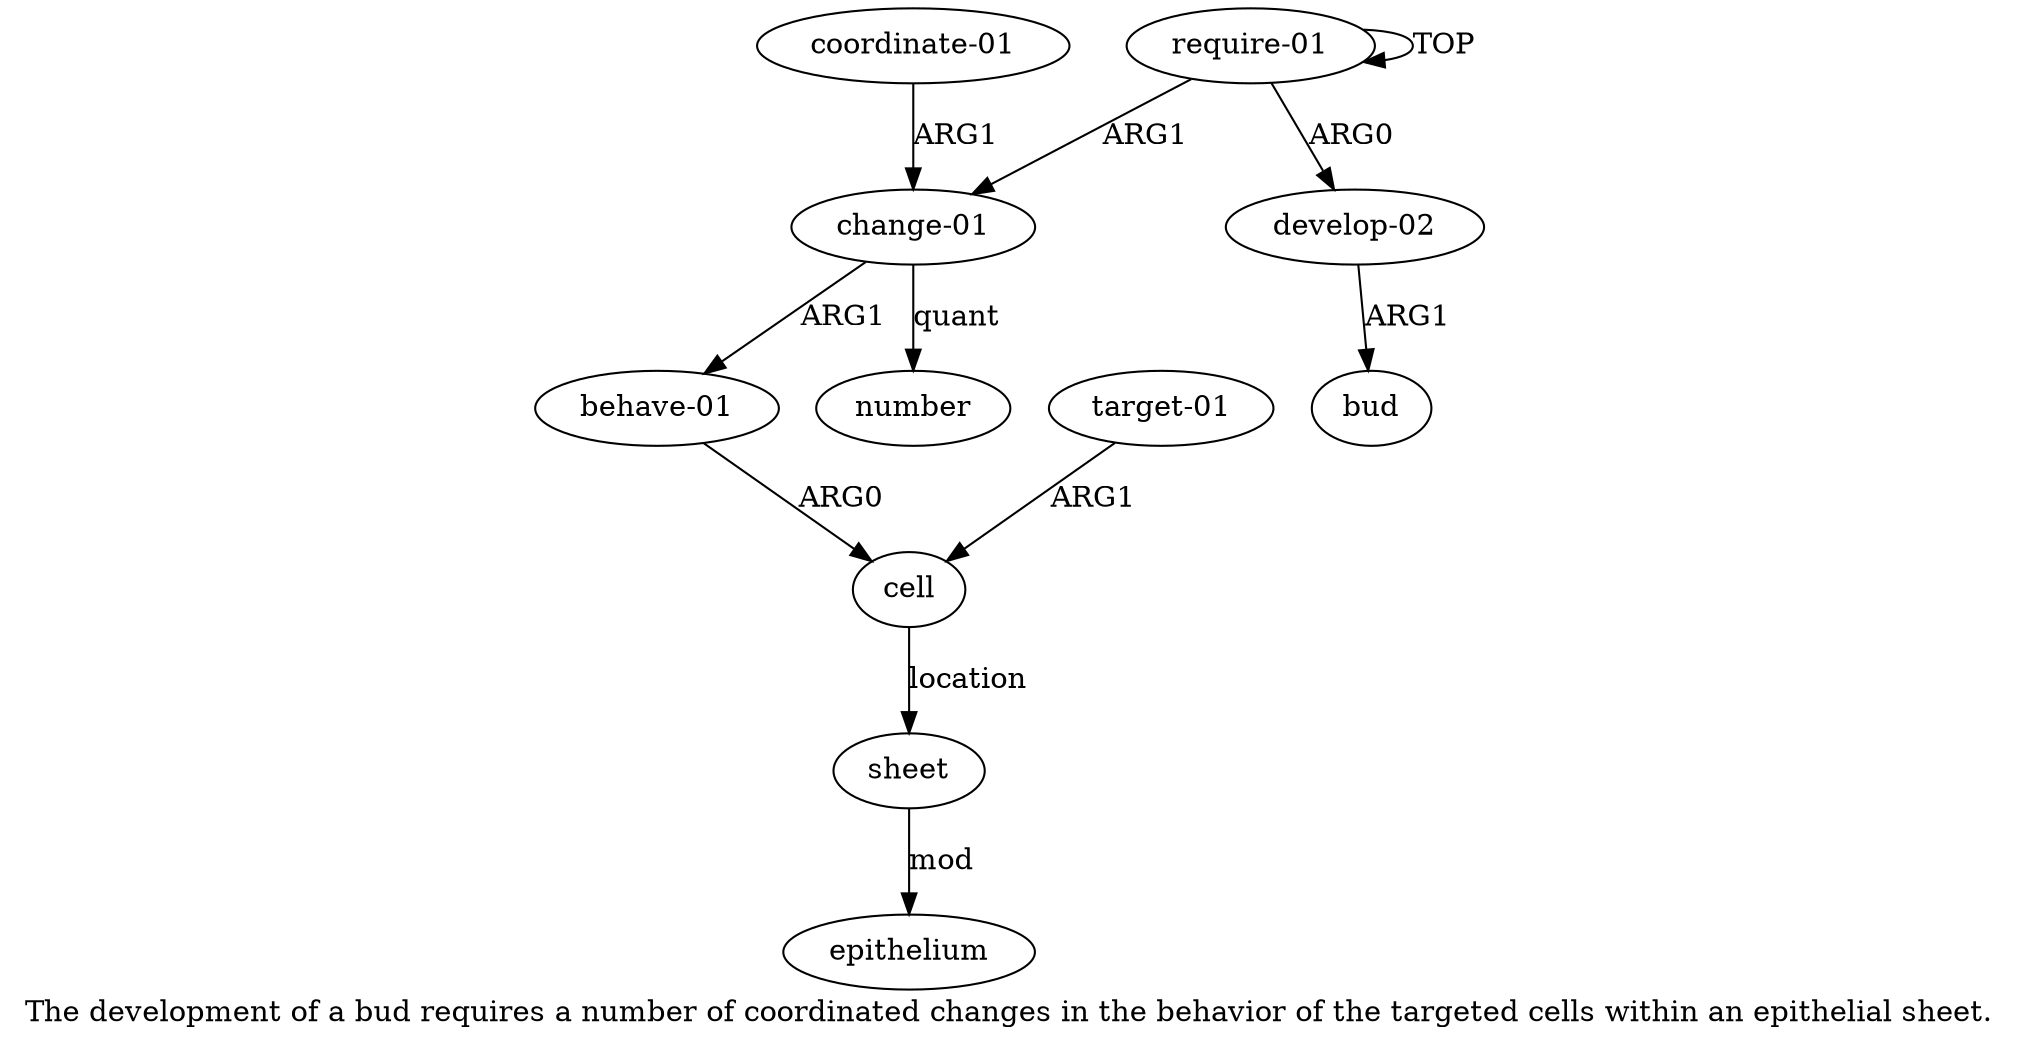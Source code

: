 digraph  {
	graph [label="The development of a bud requires a number of coordinated changes in the behavior of the targeted cells within an epithelial sheet."];
	node [label="\N"];
	a10	 [color=black,
		gold_ind=10,
		gold_label="coordinate-01",
		label="coordinate-01",
		test_ind=10,
		test_label="coordinate-01"];
	a3	 [color=black,
		gold_ind=3,
		gold_label="change-01",
		label="change-01",
		test_ind=3,
		test_label="change-01"];
	a10 -> a3 [key=0,
	color=black,
	gold_label=ARG1,
	label=ARG1,
	test_label=ARG1];
a1 [color=black,
	gold_ind=1,
	gold_label="develop-02",
	label="develop-02",
	test_ind=1,
	test_label="develop-02"];
a2 [color=black,
	gold_ind=2,
	gold_label=bud,
	label=bud,
	test_ind=2,
	test_label=bud];
a1 -> a2 [key=0,
color=black,
gold_label=ARG1,
label=ARG1,
test_label=ARG1];
a0 [color=black,
gold_ind=0,
gold_label="require-01",
label="require-01",
test_ind=0,
test_label="require-01"];
a0 -> a1 [key=0,
color=black,
gold_label=ARG0,
label=ARG0,
test_label=ARG0];
a0 -> a0 [key=0,
color=black,
gold_label=TOP,
label=TOP,
test_label=TOP];
a0 -> a3 [key=0,
color=black,
gold_label=ARG1,
label=ARG1,
test_label=ARG1];
a4 [color=black,
gold_ind=4,
gold_label="behave-01",
label="behave-01",
test_ind=4,
test_label="behave-01"];
a3 -> a4 [key=0,
color=black,
gold_label=ARG1,
label=ARG1,
test_label=ARG1];
a9 [color=black,
gold_ind=9,
gold_label=number,
label=number,
test_ind=9,
test_label=number];
a3 -> a9 [key=0,
color=black,
gold_label=quant,
label=quant,
test_label=quant];
a5 [color=black,
gold_ind=5,
gold_label=cell,
label=cell,
test_ind=5,
test_label=cell];
a7 [color=black,
gold_ind=7,
gold_label=sheet,
label=sheet,
test_ind=7,
test_label=sheet];
a5 -> a7 [key=0,
color=black,
gold_label=location,
label=location,
test_label=location];
a4 -> a5 [key=0,
color=black,
gold_label=ARG0,
label=ARG0,
test_label=ARG0];
a8 [color=black,
gold_ind=8,
gold_label=epithelium,
label=epithelium,
test_ind=8,
test_label=epithelium];
a7 -> a8 [key=0,
color=black,
gold_label=mod,
label=mod,
test_label=mod];
a6 [color=black,
gold_ind=6,
gold_label="target-01",
label="target-01",
test_ind=6,
test_label="target-01"];
a6 -> a5 [key=0,
color=black,
gold_label=ARG1,
label=ARG1,
test_label=ARG1];
}

